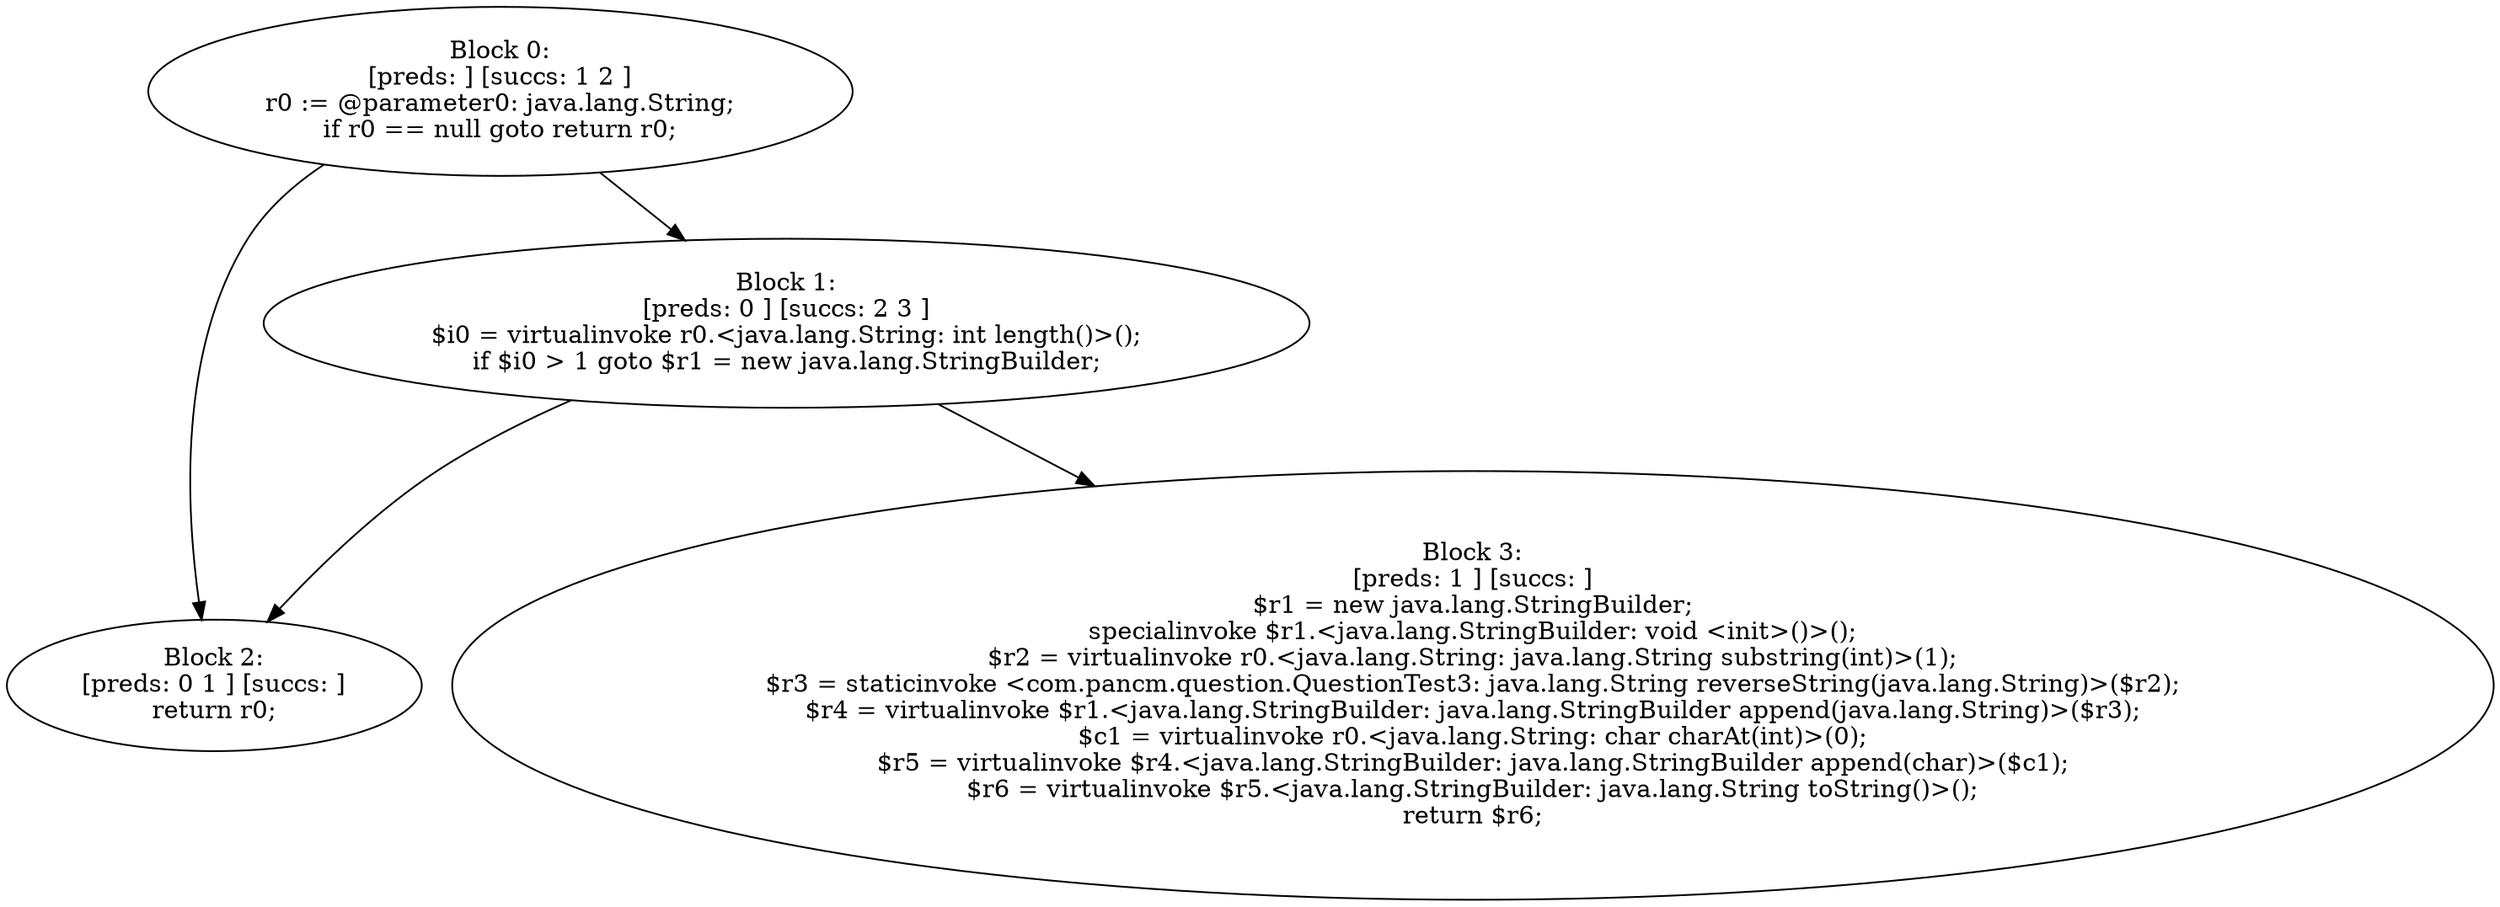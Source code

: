digraph "unitGraph" {
    "Block 0:
[preds: ] [succs: 1 2 ]
r0 := @parameter0: java.lang.String;
if r0 == null goto return r0;
"
    "Block 1:
[preds: 0 ] [succs: 2 3 ]
$i0 = virtualinvoke r0.<java.lang.String: int length()>();
if $i0 > 1 goto $r1 = new java.lang.StringBuilder;
"
    "Block 2:
[preds: 0 1 ] [succs: ]
return r0;
"
    "Block 3:
[preds: 1 ] [succs: ]
$r1 = new java.lang.StringBuilder;
specialinvoke $r1.<java.lang.StringBuilder: void <init>()>();
$r2 = virtualinvoke r0.<java.lang.String: java.lang.String substring(int)>(1);
$r3 = staticinvoke <com.pancm.question.QuestionTest3: java.lang.String reverseString(java.lang.String)>($r2);
$r4 = virtualinvoke $r1.<java.lang.StringBuilder: java.lang.StringBuilder append(java.lang.String)>($r3);
$c1 = virtualinvoke r0.<java.lang.String: char charAt(int)>(0);
$r5 = virtualinvoke $r4.<java.lang.StringBuilder: java.lang.StringBuilder append(char)>($c1);
$r6 = virtualinvoke $r5.<java.lang.StringBuilder: java.lang.String toString()>();
return $r6;
"
    "Block 0:
[preds: ] [succs: 1 2 ]
r0 := @parameter0: java.lang.String;
if r0 == null goto return r0;
"->"Block 1:
[preds: 0 ] [succs: 2 3 ]
$i0 = virtualinvoke r0.<java.lang.String: int length()>();
if $i0 > 1 goto $r1 = new java.lang.StringBuilder;
";
    "Block 0:
[preds: ] [succs: 1 2 ]
r0 := @parameter0: java.lang.String;
if r0 == null goto return r0;
"->"Block 2:
[preds: 0 1 ] [succs: ]
return r0;
";
    "Block 1:
[preds: 0 ] [succs: 2 3 ]
$i0 = virtualinvoke r0.<java.lang.String: int length()>();
if $i0 > 1 goto $r1 = new java.lang.StringBuilder;
"->"Block 2:
[preds: 0 1 ] [succs: ]
return r0;
";
    "Block 1:
[preds: 0 ] [succs: 2 3 ]
$i0 = virtualinvoke r0.<java.lang.String: int length()>();
if $i0 > 1 goto $r1 = new java.lang.StringBuilder;
"->"Block 3:
[preds: 1 ] [succs: ]
$r1 = new java.lang.StringBuilder;
specialinvoke $r1.<java.lang.StringBuilder: void <init>()>();
$r2 = virtualinvoke r0.<java.lang.String: java.lang.String substring(int)>(1);
$r3 = staticinvoke <com.pancm.question.QuestionTest3: java.lang.String reverseString(java.lang.String)>($r2);
$r4 = virtualinvoke $r1.<java.lang.StringBuilder: java.lang.StringBuilder append(java.lang.String)>($r3);
$c1 = virtualinvoke r0.<java.lang.String: char charAt(int)>(0);
$r5 = virtualinvoke $r4.<java.lang.StringBuilder: java.lang.StringBuilder append(char)>($c1);
$r6 = virtualinvoke $r5.<java.lang.StringBuilder: java.lang.String toString()>();
return $r6;
";
}
